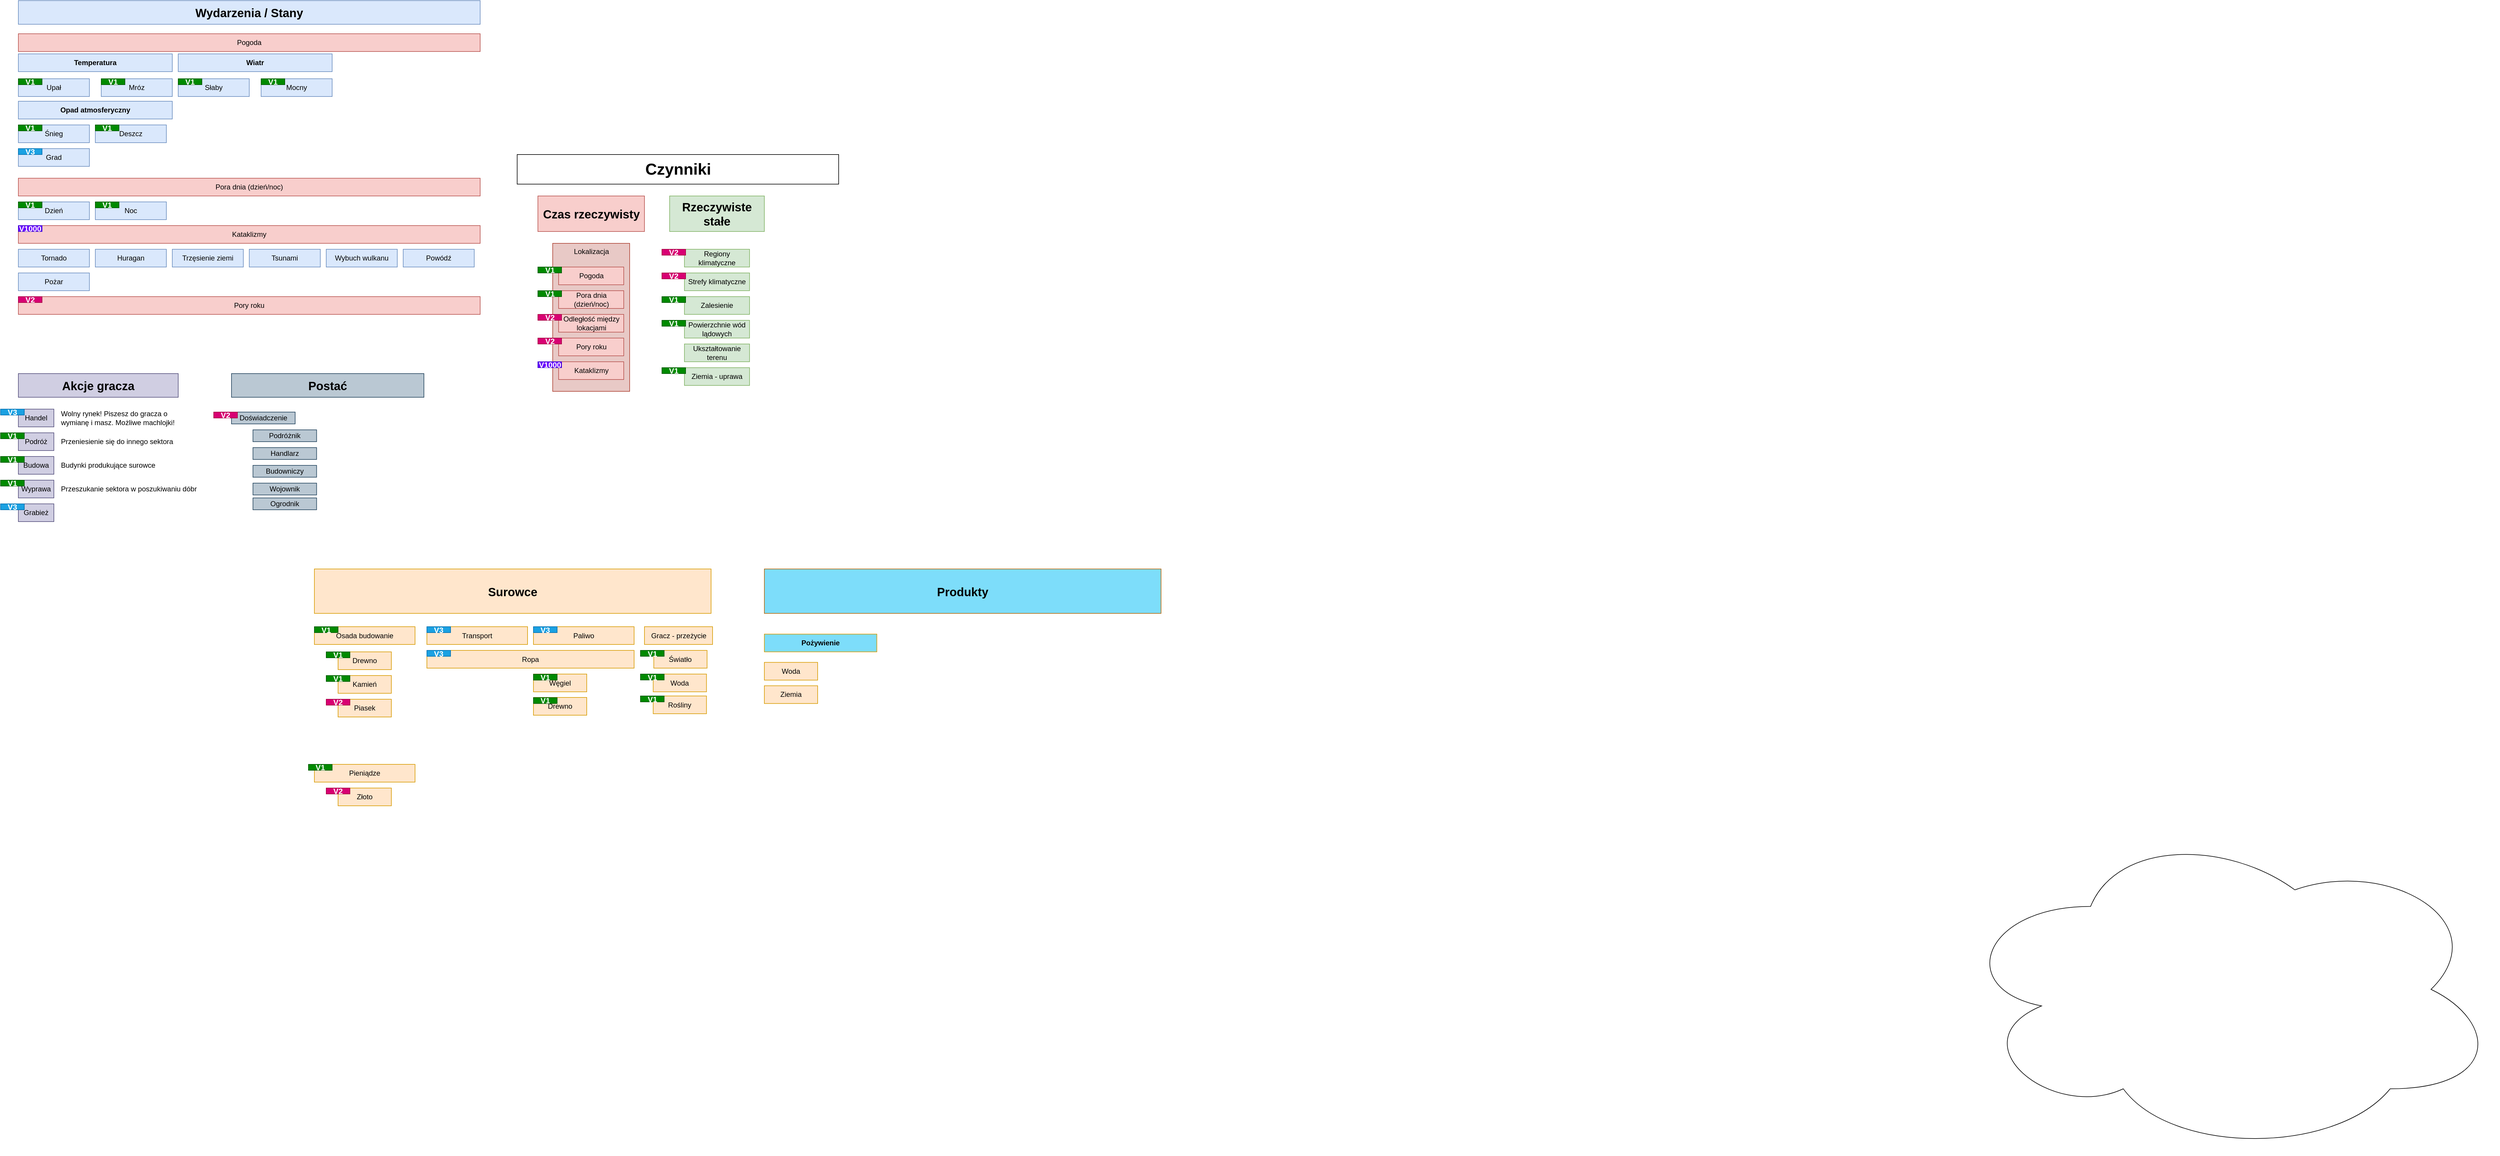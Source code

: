 <mxfile version="14.1.8" type="github" pages="5">
  <diagram id="s1T5G4_UyyOQQvvGk7o1" name="Główny diagram">
    <mxGraphModel dx="4024" dy="2639" grid="1" gridSize="10" guides="1" tooltips="1" connect="1" arrows="1" fold="1" page="1" pageScale="1" pageWidth="827" pageHeight="1169" math="0" shadow="0">
      <root>
        <mxCell id="0" />
        <mxCell id="1" parent="0" />
        <mxCell id="66ppqSFYWcakmLiYev5E-7" value="Lokalizacja" style="text;html=1;align=center;verticalAlign=top;whiteSpace=wrap;rounded=0;strokeColor=#ae4132;fillColor=#E8C9C6;" parent="1" vertex="1">
          <mxGeometry x="-637.5" y="-560" width="130" height="250" as="geometry" />
        </mxCell>
        <mxCell id="66ppqSFYWcakmLiYev5E-1" value="&lt;font style=&quot;font-size: 27px;&quot;&gt;Czynniki&lt;/font&gt;" style="text;html=1;align=center;verticalAlign=middle;whiteSpace=wrap;rounded=0;fontStyle=1;fontSize=27;fillColor=#ffffff;strokeColor=#000000;" parent="1" vertex="1">
          <mxGeometry x="-697.5" y="-710" width="543" height="50" as="geometry" />
        </mxCell>
        <mxCell id="66ppqSFYWcakmLiYev5E-3" value="Czas rzeczywisty" style="text;html=1;strokeColor=#b85450;fillColor=#f8cecc;align=center;verticalAlign=middle;whiteSpace=wrap;rounded=0;fontStyle=1;fontSize=20;" parent="1" vertex="1">
          <mxGeometry x="-662.5" y="-640" width="180" height="60" as="geometry" />
        </mxCell>
        <mxCell id="66ppqSFYWcakmLiYev5E-4" value="Rzeczywiste stałe" style="text;html=1;strokeColor=#82b366;align=center;verticalAlign=middle;whiteSpace=wrap;rounded=0;fillColor=#d5e8d4;fontStyle=1;fontSize=20;" parent="1" vertex="1">
          <mxGeometry x="-440" y="-640" width="160" height="60" as="geometry" />
        </mxCell>
        <mxCell id="66ppqSFYWcakmLiYev5E-5" value="Pogoda" style="text;html=1;strokeColor=#b85450;fillColor=#f8cecc;align=center;verticalAlign=middle;whiteSpace=wrap;rounded=0;" parent="1" vertex="1">
          <mxGeometry x="-627.5" y="-520" width="110" height="30" as="geometry" />
        </mxCell>
        <mxCell id="66ppqSFYWcakmLiYev5E-6" value="Pora dnia (dzień/noc)" style="text;html=1;strokeColor=#b85450;fillColor=#f8cecc;align=center;verticalAlign=middle;whiteSpace=wrap;rounded=0;" parent="1" vertex="1">
          <mxGeometry x="-627.5" y="-480" width="110" height="30" as="geometry" />
        </mxCell>
        <mxCell id="66ppqSFYWcakmLiYev5E-9" value="Odległość między lokacjami" style="text;html=1;strokeColor=#b85450;fillColor=#f8cecc;align=center;verticalAlign=middle;whiteSpace=wrap;rounded=0;" parent="1" vertex="1">
          <mxGeometry x="-627.5" y="-440" width="110" height="30" as="geometry" />
        </mxCell>
        <mxCell id="66ppqSFYWcakmLiYev5E-10" value="Pory roku" style="text;html=1;strokeColor=#b85450;fillColor=#f8cecc;align=center;verticalAlign=middle;whiteSpace=wrap;rounded=0;" parent="1" vertex="1">
          <mxGeometry x="-627.5" y="-400" width="110" height="30" as="geometry" />
        </mxCell>
        <mxCell id="66ppqSFYWcakmLiYev5E-13" value="Światło" style="text;html=1;strokeColor=#d79b00;align=center;verticalAlign=middle;whiteSpace=wrap;rounded=0;fillColor=#ffe6cc;" parent="1" vertex="1">
          <mxGeometry x="-466.75" y="127.5" width="90" height="30" as="geometry" />
        </mxCell>
        <mxCell id="66ppqSFYWcakmLiYev5E-14" value="Woda" style="text;html=1;strokeColor=#d79b00;align=center;verticalAlign=middle;whiteSpace=wrap;rounded=0;fillColor=#ffe6cc;" parent="1" vertex="1">
          <mxGeometry x="-467.75" y="167.5" width="90" height="30" as="geometry" />
        </mxCell>
        <mxCell id="66ppqSFYWcakmLiYev5E-15" value="Drewno" style="text;html=1;strokeColor=#d79b00;align=center;verticalAlign=middle;whiteSpace=wrap;rounded=0;fillColor=#ffe6cc;" parent="1" vertex="1">
          <mxGeometry x="-1000" y="130" width="90" height="30" as="geometry" />
        </mxCell>
        <mxCell id="66ppqSFYWcakmLiYev5E-17" value="Kamień" style="text;html=1;strokeColor=#d79b00;align=center;verticalAlign=middle;whiteSpace=wrap;rounded=0;fillColor=#ffe6cc;" parent="1" vertex="1">
          <mxGeometry x="-1000" y="170" width="90" height="30" as="geometry" />
        </mxCell>
        <mxCell id="66ppqSFYWcakmLiYev5E-20" value="Śnieg" style="text;html=1;strokeColor=#6c8ebf;align=center;verticalAlign=middle;whiteSpace=wrap;rounded=0;fillColor=#dae8fc;" parent="1" vertex="1">
          <mxGeometry x="-1540" y="-760" width="120" height="30" as="geometry" />
        </mxCell>
        <mxCell id="66ppqSFYWcakmLiYev5E-21" value="Upał" style="text;html=1;strokeColor=#6c8ebf;align=center;verticalAlign=middle;whiteSpace=wrap;rounded=0;fillColor=#dae8fc;" parent="1" vertex="1">
          <mxGeometry x="-1540" y="-838" width="120" height="30" as="geometry" />
        </mxCell>
        <mxCell id="66ppqSFYWcakmLiYev5E-22" value="Mróz" style="text;html=1;strokeColor=#6c8ebf;align=center;verticalAlign=middle;whiteSpace=wrap;rounded=0;fillColor=#dae8fc;" parent="1" vertex="1">
          <mxGeometry x="-1400" y="-838" width="120" height="30" as="geometry" />
        </mxCell>
        <mxCell id="66ppqSFYWcakmLiYev5E-23" value="Wiatr" style="text;html=1;strokeColor=#6c8ebf;align=center;verticalAlign=middle;whiteSpace=wrap;rounded=0;fillColor=#dae8fc;fontStyle=1" parent="1" vertex="1">
          <mxGeometry x="-1270" y="-880" width="260" height="30" as="geometry" />
        </mxCell>
        <mxCell id="66ppqSFYWcakmLiYev5E-24" value="Dzień" style="text;html=1;strokeColor=#6c8ebf;align=center;verticalAlign=middle;whiteSpace=wrap;rounded=0;fillColor=#dae8fc;" parent="1" vertex="1">
          <mxGeometry x="-1540" y="-630" width="120" height="30" as="geometry" />
        </mxCell>
        <mxCell id="66ppqSFYWcakmLiYev5E-25" value="Noc" style="text;html=1;strokeColor=#6c8ebf;align=center;verticalAlign=middle;whiteSpace=wrap;rounded=0;fillColor=#dae8fc;" parent="1" vertex="1">
          <mxGeometry x="-1410" y="-630" width="120" height="30" as="geometry" />
        </mxCell>
        <mxCell id="66ppqSFYWcakmLiYev5E-42" value="Pieniądze" style="text;html=1;strokeColor=#d79b00;align=center;verticalAlign=middle;whiteSpace=wrap;rounded=0;fillColor=#ffe6cc;" parent="1" vertex="1">
          <mxGeometry x="-1040" y="320" width="170" height="30" as="geometry" />
        </mxCell>
        <mxCell id="66ppqSFYWcakmLiYev5E-45" value="Gracz - przeżycie" style="text;html=1;strokeColor=#d79b00;align=center;verticalAlign=middle;whiteSpace=wrap;rounded=0;fillColor=#ffe6cc;" parent="1" vertex="1">
          <mxGeometry x="-482.5" y="87.5" width="115" height="30" as="geometry" />
        </mxCell>
        <mxCell id="66ppqSFYWcakmLiYev5E-46" value="Osada budowanie" style="text;html=1;strokeColor=#d79b00;align=center;verticalAlign=middle;whiteSpace=wrap;rounded=0;fillColor=#ffe6cc;" parent="1" vertex="1">
          <mxGeometry x="-1040" y="87.5" width="170" height="30" as="geometry" />
        </mxCell>
        <mxCell id="66ppqSFYWcakmLiYev5E-47" value="Regiony klimatyczne" style="text;html=1;strokeColor=#82b366;fillColor=#d5e8d4;align=center;verticalAlign=middle;whiteSpace=wrap;rounded=0;" parent="1" vertex="1">
          <mxGeometry x="-415" y="-550" width="110" height="30" as="geometry" />
        </mxCell>
        <mxCell id="66ppqSFYWcakmLiYev5E-48" value="Strefy klimatyczne" style="text;html=1;strokeColor=#82b366;fillColor=#d5e8d4;align=center;verticalAlign=middle;whiteSpace=wrap;rounded=0;" parent="1" vertex="1">
          <mxGeometry x="-415" y="-510" width="110" height="30" as="geometry" />
        </mxCell>
        <mxCell id="66ppqSFYWcakmLiYev5E-49" value="Zalesienie" style="text;html=1;strokeColor=#82b366;fillColor=#d5e8d4;align=center;verticalAlign=middle;whiteSpace=wrap;rounded=0;" parent="1" vertex="1">
          <mxGeometry x="-415" y="-470" width="110" height="30" as="geometry" />
        </mxCell>
        <mxCell id="66ppqSFYWcakmLiYev5E-50" value="Powierzchnie wód lądowych" style="text;html=1;strokeColor=#82b366;fillColor=#d5e8d4;align=center;verticalAlign=middle;whiteSpace=wrap;rounded=0;" parent="1" vertex="1">
          <mxGeometry x="-415" y="-430" width="110" height="30" as="geometry" />
        </mxCell>
        <mxCell id="66ppqSFYWcakmLiYev5E-51" value="Ukształtowanie terenu" style="text;html=1;strokeColor=#82b366;fillColor=#d5e8d4;align=center;verticalAlign=middle;whiteSpace=wrap;rounded=0;" parent="1" vertex="1">
          <mxGeometry x="-415" y="-390" width="110" height="30" as="geometry" />
        </mxCell>
        <mxCell id="oXAvsfGYZr8Y8UCK608o-1" value="Surowce" style="text;html=1;strokeColor=#d79b00;align=center;verticalAlign=middle;whiteSpace=wrap;rounded=0;fillColor=#ffe6cc;fontStyle=1;fontSize=20;" parent="1" vertex="1">
          <mxGeometry x="-1040" y="-10" width="670" height="75" as="geometry" />
        </mxCell>
        <mxCell id="oXAvsfGYZr8Y8UCK608o-2" value="Wydarzenia / Stany" style="text;html=1;strokeColor=#6c8ebf;align=center;verticalAlign=middle;whiteSpace=wrap;rounded=0;fillColor=#dae8fc;fontStyle=1;fontSize=20;" parent="1" vertex="1">
          <mxGeometry x="-1540" y="-970" width="780" height="40" as="geometry" />
        </mxCell>
        <mxCell id="oXAvsfGYZr8Y8UCK608o-3" value="Złoto" style="text;html=1;strokeColor=#d79b00;align=center;verticalAlign=middle;whiteSpace=wrap;rounded=0;fillColor=#ffe6cc;" parent="1" vertex="1">
          <mxGeometry x="-1000" y="360" width="90" height="30" as="geometry" />
        </mxCell>
        <mxCell id="-8hV_uR0am9r289qLI6k-5" value="Akcje gracza" style="text;html=1;strokeColor=#56517e;fillColor=#d0cee2;align=center;verticalAlign=middle;whiteSpace=wrap;rounded=0;fontSize=20;fontStyle=1" parent="1" vertex="1">
          <mxGeometry x="-1540" y="-340" width="270" height="40" as="geometry" />
        </mxCell>
        <mxCell id="-8hV_uR0am9r289qLI6k-6" value="" style="ellipse;shape=cloud;whiteSpace=wrap;html=1;fontSize=20;" parent="1" vertex="1">
          <mxGeometry x="1730" y="420" width="920" height="560" as="geometry" />
        </mxCell>
        <mxCell id="-8hV_uR0am9r289qLI6k-7" value="&lt;font style=&quot;font-size: 12px&quot;&gt;Handel&lt;/font&gt;" style="text;html=1;strokeColor=#56517e;fillColor=#d0cee2;align=center;verticalAlign=middle;whiteSpace=wrap;rounded=0;fontSize=12;fontStyle=0" parent="1" vertex="1">
          <mxGeometry x="-1540" y="-280" width="60" height="30" as="geometry" />
        </mxCell>
        <mxCell id="-8hV_uR0am9r289qLI6k-8" value="&lt;font style=&quot;font-size: 12px&quot;&gt;Podróż&lt;/font&gt;" style="text;html=1;strokeColor=#56517e;fillColor=#d0cee2;align=center;verticalAlign=middle;whiteSpace=wrap;rounded=0;fontSize=12;fontStyle=0" parent="1" vertex="1">
          <mxGeometry x="-1540" y="-240" width="60" height="30" as="geometry" />
        </mxCell>
        <mxCell id="-8hV_uR0am9r289qLI6k-9" value="&lt;font style=&quot;font-size: 12px&quot;&gt;Budowa&lt;/font&gt;" style="text;html=1;strokeColor=#56517e;fillColor=#d0cee2;align=center;verticalAlign=middle;whiteSpace=wrap;rounded=0;fontSize=12;fontStyle=0" parent="1" vertex="1">
          <mxGeometry x="-1540" y="-200" width="60" height="30" as="geometry" />
        </mxCell>
        <mxCell id="-8hV_uR0am9r289qLI6k-10" value="&lt;font style=&quot;font-size: 12px&quot;&gt;Wyprawa&lt;/font&gt;" style="text;html=1;strokeColor=#56517e;fillColor=#d0cee2;align=center;verticalAlign=middle;whiteSpace=wrap;rounded=0;fontSize=12;fontStyle=0" parent="1" vertex="1">
          <mxGeometry x="-1540" y="-160" width="60" height="30" as="geometry" />
        </mxCell>
        <mxCell id="-8hV_uR0am9r289qLI6k-11" value="&lt;font style=&quot;font-size: 12px&quot;&gt;Grabież&lt;/font&gt;" style="text;html=1;strokeColor=#56517e;fillColor=#d0cee2;align=center;verticalAlign=middle;whiteSpace=wrap;rounded=0;fontSize=12;fontStyle=0" parent="1" vertex="1">
          <mxGeometry x="-1540" y="-120" width="60" height="30" as="geometry" />
        </mxCell>
        <mxCell id="-8hV_uR0am9r289qLI6k-12" value="Pogoda" style="text;html=1;strokeColor=#b85450;fillColor=#f8cecc;align=center;verticalAlign=middle;whiteSpace=wrap;rounded=0;" parent="1" vertex="1">
          <mxGeometry x="-1540" y="-914" width="780" height="30" as="geometry" />
        </mxCell>
        <mxCell id="-8hV_uR0am9r289qLI6k-13" value="Pora dnia (dzień/noc)" style="text;html=1;strokeColor=#b85450;fillColor=#f8cecc;align=center;verticalAlign=middle;whiteSpace=wrap;rounded=0;" parent="1" vertex="1">
          <mxGeometry x="-1540" y="-670" width="780" height="30" as="geometry" />
        </mxCell>
        <mxCell id="-8hV_uR0am9r289qLI6k-14" value="Kataklizmy" style="text;html=1;strokeColor=#b85450;fillColor=#f8cecc;align=center;verticalAlign=middle;whiteSpace=wrap;rounded=0;" parent="1" vertex="1">
          <mxGeometry x="-1540" y="-590" width="780" height="30" as="geometry" />
        </mxCell>
        <mxCell id="-8hV_uR0am9r289qLI6k-15" value="Tornado" style="text;html=1;strokeColor=#6c8ebf;align=center;verticalAlign=middle;whiteSpace=wrap;rounded=0;fillColor=#dae8fc;" parent="1" vertex="1">
          <mxGeometry x="-1540" y="-550" width="120" height="30" as="geometry" />
        </mxCell>
        <mxCell id="-8hV_uR0am9r289qLI6k-16" value="Huragan" style="text;html=1;strokeColor=#6c8ebf;align=center;verticalAlign=middle;whiteSpace=wrap;rounded=0;fillColor=#dae8fc;" parent="1" vertex="1">
          <mxGeometry x="-1410" y="-550" width="120" height="30" as="geometry" />
        </mxCell>
        <mxCell id="-8hV_uR0am9r289qLI6k-17" value="Trzęsienie ziemi" style="text;html=1;strokeColor=#6c8ebf;align=center;verticalAlign=middle;whiteSpace=wrap;rounded=0;fillColor=#dae8fc;" parent="1" vertex="1">
          <mxGeometry x="-1280" y="-550" width="120" height="30" as="geometry" />
        </mxCell>
        <mxCell id="-8hV_uR0am9r289qLI6k-19" value="Tsunami" style="text;html=1;strokeColor=#6c8ebf;align=center;verticalAlign=middle;whiteSpace=wrap;rounded=0;fillColor=#dae8fc;" parent="1" vertex="1">
          <mxGeometry x="-1150" y="-550" width="120" height="30" as="geometry" />
        </mxCell>
        <mxCell id="-8hV_uR0am9r289qLI6k-20" value="Wybuch wulkanu" style="text;html=1;strokeColor=#6c8ebf;align=center;verticalAlign=middle;whiteSpace=wrap;rounded=0;fillColor=#dae8fc;" parent="1" vertex="1">
          <mxGeometry x="-1020" y="-550" width="120" height="30" as="geometry" />
        </mxCell>
        <mxCell id="-8hV_uR0am9r289qLI6k-21" value="Powódź" style="text;html=1;strokeColor=#6c8ebf;align=center;verticalAlign=middle;whiteSpace=wrap;rounded=0;fillColor=#dae8fc;" parent="1" vertex="1">
          <mxGeometry x="-890" y="-550" width="120" height="30" as="geometry" />
        </mxCell>
        <mxCell id="-8hV_uR0am9r289qLI6k-22" value="Pożar" style="text;html=1;strokeColor=#6c8ebf;align=center;verticalAlign=middle;whiteSpace=wrap;rounded=0;fillColor=#dae8fc;" parent="1" vertex="1">
          <mxGeometry x="-1540" y="-510" width="120" height="30" as="geometry" />
        </mxCell>
        <mxCell id="459erpeiZZJnGHnjitM--6" value="Piasek" style="text;html=1;strokeColor=#d79b00;align=center;verticalAlign=middle;whiteSpace=wrap;rounded=0;fillColor=#ffe6cc;" parent="1" vertex="1">
          <mxGeometry x="-1000" y="210" width="90" height="30" as="geometry" />
        </mxCell>
        <mxCell id="459erpeiZZJnGHnjitM--8" value="Węgiel" style="text;html=1;strokeColor=#d79b00;align=center;verticalAlign=middle;whiteSpace=wrap;rounded=0;fillColor=#ffe6cc;" parent="1" vertex="1">
          <mxGeometry x="-670" y="167.5" width="90" height="30" as="geometry" />
        </mxCell>
        <mxCell id="459erpeiZZJnGHnjitM--20" value="Temperatura" style="text;html=1;strokeColor=#6c8ebf;align=center;verticalAlign=middle;whiteSpace=wrap;rounded=0;fillColor=#dae8fc;fontStyle=1" parent="1" vertex="1">
          <mxGeometry x="-1540" y="-880" width="260" height="30" as="geometry" />
        </mxCell>
        <mxCell id="459erpeiZZJnGHnjitM--21" value="Opad atmosferyczny" style="text;html=1;strokeColor=#6c8ebf;align=center;verticalAlign=middle;whiteSpace=wrap;rounded=0;fillColor=#dae8fc;fontStyle=1" parent="1" vertex="1">
          <mxGeometry x="-1540" y="-800" width="260" height="30" as="geometry" />
        </mxCell>
        <mxCell id="459erpeiZZJnGHnjitM--22" value="Deszcz" style="text;html=1;strokeColor=#6c8ebf;align=center;verticalAlign=middle;whiteSpace=wrap;rounded=0;fillColor=#dae8fc;" parent="1" vertex="1">
          <mxGeometry x="-1410" y="-760" width="120" height="30" as="geometry" />
        </mxCell>
        <mxCell id="459erpeiZZJnGHnjitM--23" value="Grad" style="text;html=1;strokeColor=#6c8ebf;align=center;verticalAlign=middle;whiteSpace=wrap;rounded=0;fillColor=#dae8fc;" parent="1" vertex="1">
          <mxGeometry x="-1540" y="-720" width="120" height="30" as="geometry" />
        </mxCell>
        <mxCell id="459erpeiZZJnGHnjitM--24" value="Słaby" style="text;html=1;strokeColor=#6c8ebf;align=center;verticalAlign=middle;whiteSpace=wrap;rounded=0;fillColor=#dae8fc;" parent="1" vertex="1">
          <mxGeometry x="-1270" y="-838" width="120" height="30" as="geometry" />
        </mxCell>
        <mxCell id="459erpeiZZJnGHnjitM--25" value="Mocny" style="text;html=1;strokeColor=#6c8ebf;align=center;verticalAlign=middle;whiteSpace=wrap;rounded=0;fillColor=#dae8fc;" parent="1" vertex="1">
          <mxGeometry x="-1130" y="-838" width="120" height="30" as="geometry" />
        </mxCell>
        <mxCell id="459erpeiZZJnGHnjitM--26" value="Ropa" style="text;html=1;strokeColor=#d79b00;align=center;verticalAlign=middle;whiteSpace=wrap;rounded=0;fillColor=#ffe6cc;" parent="1" vertex="1">
          <mxGeometry x="-850" y="127.5" width="350" height="30" as="geometry" />
        </mxCell>
        <mxCell id="nHfbyOKPsdQzL7QEbSeV-1" value="Postać" style="text;html=1;strokeColor=#23445d;align=center;verticalAlign=middle;whiteSpace=wrap;rounded=0;fillColor=#bac8d3;fontStyle=1;fontSize=20;" parent="1" vertex="1">
          <mxGeometry x="-1180" y="-340" width="325" height="40" as="geometry" />
        </mxCell>
        <mxCell id="nHfbyOKPsdQzL7QEbSeV-2" value="Doświadczenie" style="text;html=1;strokeColor=#23445d;align=center;verticalAlign=middle;whiteSpace=wrap;rounded=0;fillColor=#bac8d3;fontStyle=0;fontSize=12;" parent="1" vertex="1">
          <mxGeometry x="-1180" y="-275" width="107.5" height="20" as="geometry" />
        </mxCell>
        <mxCell id="nHfbyOKPsdQzL7QEbSeV-4" value="Przeniesienie się do innego sektora" style="text;html=1;strokeColor=none;fillColor=none;align=left;verticalAlign=middle;whiteSpace=wrap;rounded=0;fontSize=12;" parent="1" vertex="1">
          <mxGeometry x="-1470" y="-235" width="220" height="20" as="geometry" />
        </mxCell>
        <mxCell id="nHfbyOKPsdQzL7QEbSeV-5" value="Przeszukanie sektora w poszukiwaniu dóbr" style="text;html=1;strokeColor=none;fillColor=none;align=left;verticalAlign=middle;whiteSpace=wrap;rounded=0;fontSize=12;" parent="1" vertex="1">
          <mxGeometry x="-1470" y="-155" width="260" height="20" as="geometry" />
        </mxCell>
        <mxCell id="E7wzpauJ5o3vNnoUzGb9-1" value="Podróżnik" style="text;html=1;strokeColor=#23445d;align=center;verticalAlign=middle;whiteSpace=wrap;rounded=0;fillColor=#bac8d3;fontStyle=0;fontSize=12;" parent="1" vertex="1">
          <mxGeometry x="-1143.75" y="-245" width="107.5" height="20" as="geometry" />
        </mxCell>
        <mxCell id="E7wzpauJ5o3vNnoUzGb9-2" value="Handlarz" style="text;html=1;strokeColor=#23445d;align=center;verticalAlign=middle;whiteSpace=wrap;rounded=0;fillColor=#bac8d3;fontStyle=0;fontSize=12;" parent="1" vertex="1">
          <mxGeometry x="-1143.75" y="-215" width="107.5" height="20" as="geometry" />
        </mxCell>
        <mxCell id="E7wzpauJ5o3vNnoUzGb9-3" value="Budowniczy" style="text;html=1;strokeColor=#23445d;align=center;verticalAlign=middle;whiteSpace=wrap;rounded=0;fillColor=#bac8d3;fontStyle=0;fontSize=12;" parent="1" vertex="1">
          <mxGeometry x="-1143.75" y="-185" width="107.5" height="20" as="geometry" />
        </mxCell>
        <mxCell id="E7wzpauJ5o3vNnoUzGb9-4" value="Wojownik" style="text;html=1;strokeColor=#23445d;align=center;verticalAlign=middle;whiteSpace=wrap;rounded=0;fillColor=#bac8d3;fontStyle=0;fontSize=12;" parent="1" vertex="1">
          <mxGeometry x="-1143.75" y="-155" width="107.5" height="20" as="geometry" />
        </mxCell>
        <mxCell id="E7wzpauJ5o3vNnoUzGb9-5" value="Kataklizmy" style="text;html=1;strokeColor=#b85450;fillColor=#f8cecc;align=center;verticalAlign=middle;whiteSpace=wrap;rounded=0;" parent="1" vertex="1">
          <mxGeometry x="-627.5" y="-360" width="110" height="30" as="geometry" />
        </mxCell>
        <mxCell id="E7wzpauJ5o3vNnoUzGb9-6" value="Pory roku" style="text;html=1;strokeColor=#b85450;fillColor=#f8cecc;align=center;verticalAlign=middle;whiteSpace=wrap;rounded=0;" parent="1" vertex="1">
          <mxGeometry x="-1540" y="-470" width="780" height="30" as="geometry" />
        </mxCell>
        <mxCell id="E7wzpauJ5o3vNnoUzGb9-7" value="Budynki produkujące surowce" style="text;html=1;strokeColor=none;fillColor=none;align=left;verticalAlign=middle;whiteSpace=wrap;rounded=0;fontSize=12;" parent="1" vertex="1">
          <mxGeometry x="-1470" y="-195" width="185" height="20" as="geometry" />
        </mxCell>
        <mxCell id="E7wzpauJ5o3vNnoUzGb9-8" value="Wolny rynek! Piszesz do gracza o wymianę i masz. Możliwe machlojki!" style="text;html=1;strokeColor=none;fillColor=none;align=left;verticalAlign=middle;whiteSpace=wrap;rounded=0;fontSize=12;" parent="1" vertex="1">
          <mxGeometry x="-1470" y="-275" width="230" height="20" as="geometry" />
        </mxCell>
        <mxCell id="ixROEpND-YVft21zMLNe-8" value="Transport" style="text;html=1;strokeColor=#d79b00;align=center;verticalAlign=middle;whiteSpace=wrap;rounded=0;fillColor=#ffe6cc;" parent="1" vertex="1">
          <mxGeometry x="-850" y="87.5" width="170" height="30" as="geometry" />
        </mxCell>
        <mxCell id="ixROEpND-YVft21zMLNe-9" value="Produkty" style="text;html=1;strokeColor=#b46504;align=center;verticalAlign=middle;whiteSpace=wrap;rounded=0;fontStyle=1;fontSize=20;fillColor=#7DDDFA;" parent="1" vertex="1">
          <mxGeometry x="-280" y="-10" width="670" height="75" as="geometry" />
        </mxCell>
        <mxCell id="ixROEpND-YVft21zMLNe-11" value="Pożywienie" style="text;html=1;strokeColor=#d79b00;align=center;verticalAlign=middle;whiteSpace=wrap;rounded=0;fontStyle=1;fillColor=#7DDDFA;" parent="1" vertex="1">
          <mxGeometry x="-280" y="100" width="190" height="30" as="geometry" />
        </mxCell>
        <mxCell id="ixROEpND-YVft21zMLNe-13" value="Woda" style="text;html=1;strokeColor=#d79b00;align=center;verticalAlign=middle;whiteSpace=wrap;rounded=0;fillColor=#ffe6cc;" parent="1" vertex="1">
          <mxGeometry x="-280" y="147.75" width="90" height="30" as="geometry" />
        </mxCell>
        <mxCell id="ixROEpND-YVft21zMLNe-15" value="Ziemia" style="text;html=1;strokeColor=#d79b00;align=center;verticalAlign=middle;whiteSpace=wrap;rounded=0;fillColor=#ffe6cc;" parent="1" vertex="1">
          <mxGeometry x="-280" y="187.25" width="90" height="30" as="geometry" />
        </mxCell>
        <mxCell id="ixROEpND-YVft21zMLNe-17" value="Paliwo" style="text;html=1;strokeColor=#d79b00;align=center;verticalAlign=middle;whiteSpace=wrap;rounded=0;fillColor=#ffe6cc;" parent="1" vertex="1">
          <mxGeometry x="-670" y="87.5" width="170" height="30" as="geometry" />
        </mxCell>
        <mxCell id="ixROEpND-YVft21zMLNe-18" value="Drewno" style="text;html=1;strokeColor=#d79b00;align=center;verticalAlign=middle;whiteSpace=wrap;rounded=0;fillColor=#ffe6cc;" parent="1" vertex="1">
          <mxGeometry x="-670" y="207" width="90" height="30" as="geometry" />
        </mxCell>
        <mxCell id="ixROEpND-YVft21zMLNe-19" value="Ogrodnik" style="text;html=1;strokeColor=#23445d;align=center;verticalAlign=middle;whiteSpace=wrap;rounded=0;fillColor=#bac8d3;fontStyle=0;fontSize=12;" parent="1" vertex="1">
          <mxGeometry x="-1143.75" y="-130" width="107.5" height="20" as="geometry" />
        </mxCell>
        <mxCell id="waTGhCp54R458pH0UF0M-2" value="V1" style="rounded=0;whiteSpace=wrap;html=1;fontSize=13;fontStyle=1;fillColor=#008a00;strokeColor=#005700;fontColor=#ffffff;" vertex="1" parent="1">
          <mxGeometry x="-1570" y="-240" width="40" height="10" as="geometry" />
        </mxCell>
        <mxCell id="waTGhCp54R458pH0UF0M-4" value="V1" style="rounded=0;whiteSpace=wrap;html=1;fontSize=13;fontStyle=1;fillColor=#008a00;strokeColor=#005700;fontColor=#ffffff;" vertex="1" parent="1">
          <mxGeometry x="-1570" y="-160" width="40" height="10" as="geometry" />
        </mxCell>
        <mxCell id="waTGhCp54R458pH0UF0M-5" value="V1" style="rounded=0;whiteSpace=wrap;html=1;fontSize=13;fontStyle=1;fillColor=#008a00;strokeColor=#005700;fontColor=#ffffff;" vertex="1" parent="1">
          <mxGeometry x="-662.5" y="-520" width="40" height="10" as="geometry" />
        </mxCell>
        <mxCell id="waTGhCp54R458pH0UF0M-6" value="V1" style="rounded=0;whiteSpace=wrap;html=1;fontSize=13;fontStyle=1;fillColor=#008a00;strokeColor=#005700;fontColor=#ffffff;" vertex="1" parent="1">
          <mxGeometry x="-662.5" y="-480" width="40" height="10" as="geometry" />
        </mxCell>
        <mxCell id="waTGhCp54R458pH0UF0M-8" value="V1" style="rounded=0;whiteSpace=wrap;html=1;fontSize=13;fontStyle=1;fillColor=#008a00;strokeColor=#005700;fontColor=#ffffff;" vertex="1" parent="1">
          <mxGeometry x="-453" y="-470" width="40" height="10" as="geometry" />
        </mxCell>
        <mxCell id="waTGhCp54R458pH0UF0M-9" value="V1" style="rounded=0;whiteSpace=wrap;html=1;fontSize=13;fontStyle=1;fillColor=#008a00;strokeColor=#005700;fontColor=#ffffff;" vertex="1" parent="1">
          <mxGeometry x="-453" y="-430" width="40" height="10" as="geometry" />
        </mxCell>
        <mxCell id="waTGhCp54R458pH0UF0M-10" value="V1" style="rounded=0;whiteSpace=wrap;html=1;fontSize=13;fontStyle=1;fillColor=#008a00;strokeColor=#005700;fontColor=#ffffff;" vertex="1" parent="1">
          <mxGeometry x="-1270" y="-838" width="40" height="10" as="geometry" />
        </mxCell>
        <mxCell id="waTGhCp54R458pH0UF0M-11" value="V1" style="rounded=0;whiteSpace=wrap;html=1;fontSize=13;fontStyle=1;fillColor=#008a00;strokeColor=#005700;fontColor=#ffffff;" vertex="1" parent="1">
          <mxGeometry x="-1130" y="-838" width="40" height="10" as="geometry" />
        </mxCell>
        <mxCell id="waTGhCp54R458pH0UF0M-12" value="V1" style="rounded=0;whiteSpace=wrap;html=1;fontSize=13;fontStyle=1;fillColor=#008a00;strokeColor=#005700;fontColor=#ffffff;" vertex="1" parent="1">
          <mxGeometry x="-1540" y="-838" width="40" height="10" as="geometry" />
        </mxCell>
        <mxCell id="waTGhCp54R458pH0UF0M-13" value="V1" style="rounded=0;whiteSpace=wrap;html=1;fontSize=13;fontStyle=1;fillColor=#008a00;strokeColor=#005700;fontColor=#ffffff;" vertex="1" parent="1">
          <mxGeometry x="-1400" y="-838" width="40" height="10" as="geometry" />
        </mxCell>
        <mxCell id="waTGhCp54R458pH0UF0M-14" value="V1" style="rounded=0;whiteSpace=wrap;html=1;fontSize=13;fontStyle=1;fillColor=#008a00;strokeColor=#005700;fontColor=#ffffff;" vertex="1" parent="1">
          <mxGeometry x="-1540" y="-760" width="40" height="10" as="geometry" />
        </mxCell>
        <mxCell id="waTGhCp54R458pH0UF0M-15" value="V1" style="rounded=0;whiteSpace=wrap;html=1;fontSize=13;fontStyle=1;fillColor=#008a00;strokeColor=#005700;fontColor=#ffffff;" vertex="1" parent="1">
          <mxGeometry x="-1410" y="-760" width="40" height="10" as="geometry" />
        </mxCell>
        <mxCell id="waTGhCp54R458pH0UF0M-17" value="V1" style="rounded=0;whiteSpace=wrap;html=1;fontSize=13;fontStyle=1;fillColor=#008a00;strokeColor=#005700;fontColor=#ffffff;" vertex="1" parent="1">
          <mxGeometry x="-1540" y="-630" width="40" height="10" as="geometry" />
        </mxCell>
        <mxCell id="waTGhCp54R458pH0UF0M-18" value="V1" style="rounded=0;whiteSpace=wrap;html=1;fontSize=13;fontStyle=1;fillColor=#008a00;strokeColor=#005700;fontColor=#ffffff;" vertex="1" parent="1">
          <mxGeometry x="-1410" y="-630" width="40" height="10" as="geometry" />
        </mxCell>
        <mxCell id="waTGhCp54R458pH0UF0M-21" value="V1" style="rounded=0;whiteSpace=wrap;html=1;fontSize=13;fontStyle=1;fillColor=#008a00;strokeColor=#005700;fontColor=#ffffff;" vertex="1" parent="1">
          <mxGeometry x="-1020" y="130" width="40" height="10" as="geometry" />
        </mxCell>
        <mxCell id="waTGhCp54R458pH0UF0M-22" value="V1" style="rounded=0;whiteSpace=wrap;html=1;fontSize=13;fontStyle=1;fillColor=#008a00;strokeColor=#005700;fontColor=#ffffff;" vertex="1" parent="1">
          <mxGeometry x="-1020" y="170" width="40" height="10" as="geometry" />
        </mxCell>
        <mxCell id="waTGhCp54R458pH0UF0M-23" value="V1" style="rounded=0;whiteSpace=wrap;html=1;fontSize=13;fontStyle=1;fillColor=#008a00;strokeColor=#005700;fontColor=#ffffff;" vertex="1" parent="1">
          <mxGeometry x="-489.25" y="167.5" width="40" height="10" as="geometry" />
        </mxCell>
        <mxCell id="waTGhCp54R458pH0UF0M-24" value="V1" style="rounded=0;whiteSpace=wrap;html=1;fontSize=13;fontStyle=1;fillColor=#008a00;strokeColor=#005700;fontColor=#ffffff;" vertex="1" parent="1">
          <mxGeometry x="-489.25" y="127.5" width="40" height="10" as="geometry" />
        </mxCell>
        <mxCell id="waTGhCp54R458pH0UF0M-25" value="V1" style="rounded=0;whiteSpace=wrap;html=1;fontSize=13;fontStyle=1;fillColor=#008a00;strokeColor=#005700;fontColor=#ffffff;" vertex="1" parent="1">
          <mxGeometry x="-1050" y="320" width="40" height="10" as="geometry" />
        </mxCell>
        <mxCell id="XuCBXblhuC3XOCB6aSPP-1" value="Rośliny" style="text;html=1;strokeColor=#d79b00;align=center;verticalAlign=middle;whiteSpace=wrap;rounded=0;fillColor=#ffe6cc;" vertex="1" parent="1">
          <mxGeometry x="-467.75" y="204.5" width="90" height="30" as="geometry" />
        </mxCell>
        <mxCell id="XuCBXblhuC3XOCB6aSPP-2" value="V1" style="rounded=0;whiteSpace=wrap;html=1;fontSize=13;fontStyle=1;fillColor=#008a00;strokeColor=#005700;fontColor=#ffffff;" vertex="1" parent="1">
          <mxGeometry x="-489.25" y="204.5" width="40" height="10" as="geometry" />
        </mxCell>
        <mxCell id="XuCBXblhuC3XOCB6aSPP-3" value="Ziemia - uprawa" style="text;html=1;strokeColor=#82b366;fillColor=#d5e8d4;align=center;verticalAlign=middle;whiteSpace=wrap;rounded=0;" vertex="1" parent="1">
          <mxGeometry x="-415" y="-350" width="110" height="30" as="geometry" />
        </mxCell>
        <mxCell id="Z3U-8vSSL72EjK_b6uGn-1" value="V2" style="rounded=0;whiteSpace=wrap;html=1;fontSize=13;fontStyle=1;fillColor=#d80073;strokeColor=#A50040;fontColor=#ffffff;" vertex="1" parent="1">
          <mxGeometry x="-1210" y="-275" width="40" height="10" as="geometry" />
        </mxCell>
        <mxCell id="Z3U-8vSSL72EjK_b6uGn-3" value="V1000" style="rounded=0;whiteSpace=wrap;html=1;fontSize=13;fontStyle=1;fillColor=#6a00ff;strokeColor=#3700CC;fontColor=#ffffff;" vertex="1" parent="1">
          <mxGeometry x="-1540" y="-590" width="40" height="10" as="geometry" />
        </mxCell>
        <mxCell id="Z3U-8vSSL72EjK_b6uGn-11" value="V2" style="rounded=0;whiteSpace=wrap;html=1;fontSize=13;fontStyle=1;fillColor=#d80073;strokeColor=#A50040;fontColor=#ffffff;" vertex="1" parent="1">
          <mxGeometry x="-1540" y="-470" width="40" height="10" as="geometry" />
        </mxCell>
        <mxCell id="Z3U-8vSSL72EjK_b6uGn-12" value="V2" style="rounded=0;whiteSpace=wrap;html=1;fontSize=13;fontStyle=1;fillColor=#d80073;strokeColor=#A50040;fontColor=#ffffff;" vertex="1" parent="1">
          <mxGeometry x="-662.5" y="-400" width="40" height="10" as="geometry" />
        </mxCell>
        <mxCell id="Z3U-8vSSL72EjK_b6uGn-13" value="V2" style="rounded=0;whiteSpace=wrap;html=1;fontSize=13;fontStyle=1;fillColor=#d80073;strokeColor=#A50040;fontColor=#ffffff;" vertex="1" parent="1">
          <mxGeometry x="-662.5" y="-440" width="40" height="10" as="geometry" />
        </mxCell>
        <mxCell id="Z3U-8vSSL72EjK_b6uGn-14" value="V1000" style="rounded=0;whiteSpace=wrap;html=1;fontSize=13;fontStyle=1;fillColor=#6a00ff;strokeColor=#3700CC;fontColor=#ffffff;" vertex="1" parent="1">
          <mxGeometry x="-662.5" y="-360" width="40" height="10" as="geometry" />
        </mxCell>
        <mxCell id="Z3U-8vSSL72EjK_b6uGn-15" value="V2" style="rounded=0;whiteSpace=wrap;html=1;fontSize=13;fontStyle=1;fillColor=#d80073;strokeColor=#A50040;fontColor=#ffffff;" vertex="1" parent="1">
          <mxGeometry x="-453" y="-550" width="40" height="10" as="geometry" />
        </mxCell>
        <mxCell id="Z3U-8vSSL72EjK_b6uGn-16" value="V2" style="rounded=0;whiteSpace=wrap;html=1;fontSize=13;fontStyle=1;fillColor=#d80073;strokeColor=#A50040;fontColor=#ffffff;" vertex="1" parent="1">
          <mxGeometry x="-453" y="-510" width="40" height="10" as="geometry" />
        </mxCell>
        <mxCell id="Z3U-8vSSL72EjK_b6uGn-17" value="V1" style="rounded=0;whiteSpace=wrap;html=1;fontSize=13;fontStyle=1;fillColor=#008a00;strokeColor=#005700;fontColor=#ffffff;" vertex="1" parent="1">
          <mxGeometry x="-453" y="-350" width="40" height="10" as="geometry" />
        </mxCell>
        <mxCell id="Z3U-8vSSL72EjK_b6uGn-18" value="V3" style="rounded=0;whiteSpace=wrap;html=1;fontSize=13;fontStyle=1;fillColor=#1ba1e2;strokeColor=#006EAF;fontColor=#ffffff;" vertex="1" parent="1">
          <mxGeometry x="-1540" y="-720" width="40" height="10" as="geometry" />
        </mxCell>
        <mxCell id="Z3U-8vSSL72EjK_b6uGn-19" value="V3" style="rounded=0;whiteSpace=wrap;html=1;fontSize=13;fontStyle=1;fillColor=#1ba1e2;strokeColor=#006EAF;fontColor=#ffffff;" vertex="1" parent="1">
          <mxGeometry x="-1570" y="-280" width="40" height="10" as="geometry" />
        </mxCell>
        <mxCell id="Z3U-8vSSL72EjK_b6uGn-20" value="V1" style="rounded=0;whiteSpace=wrap;html=1;fontSize=13;fontStyle=1;fillColor=#008a00;strokeColor=#005700;fontColor=#ffffff;" vertex="1" parent="1">
          <mxGeometry x="-1570" y="-200" width="40" height="10" as="geometry" />
        </mxCell>
        <mxCell id="Z3U-8vSSL72EjK_b6uGn-21" value="V3" style="rounded=0;whiteSpace=wrap;html=1;fontSize=13;fontStyle=1;fillColor=#1ba1e2;strokeColor=#006EAF;fontColor=#ffffff;" vertex="1" parent="1">
          <mxGeometry x="-1570" y="-120" width="40" height="10" as="geometry" />
        </mxCell>
        <mxCell id="Z3U-8vSSL72EjK_b6uGn-24" value="V2" style="rounded=0;whiteSpace=wrap;html=1;fontSize=13;fontStyle=1;fillColor=#d80073;strokeColor=#A50040;fontColor=#ffffff;" vertex="1" parent="1">
          <mxGeometry x="-1020" y="210" width="40" height="10" as="geometry" />
        </mxCell>
        <mxCell id="Z3U-8vSSL72EjK_b6uGn-25" value="V2" style="rounded=0;whiteSpace=wrap;html=1;fontSize=13;fontStyle=1;fillColor=#d80073;strokeColor=#A50040;fontColor=#ffffff;" vertex="1" parent="1">
          <mxGeometry x="-1020" y="360" width="40" height="10" as="geometry" />
        </mxCell>
        <mxCell id="Z3U-8vSSL72EjK_b6uGn-26" value="V3" style="rounded=0;whiteSpace=wrap;html=1;fontSize=13;fontStyle=1;fillColor=#1ba1e2;strokeColor=#006EAF;fontColor=#ffffff;" vertex="1" parent="1">
          <mxGeometry x="-850" y="87.5" width="40" height="10" as="geometry" />
        </mxCell>
        <mxCell id="Z3U-8vSSL72EjK_b6uGn-27" value="V3" style="rounded=0;whiteSpace=wrap;html=1;fontSize=13;fontStyle=1;fillColor=#1ba1e2;strokeColor=#006EAF;fontColor=#ffffff;" vertex="1" parent="1">
          <mxGeometry x="-850" y="127.5" width="40" height="10" as="geometry" />
        </mxCell>
        <mxCell id="Z3U-8vSSL72EjK_b6uGn-28" value="V3" style="rounded=0;whiteSpace=wrap;html=1;fontSize=13;fontStyle=1;fillColor=#1ba1e2;strokeColor=#006EAF;fontColor=#ffffff;" vertex="1" parent="1">
          <mxGeometry x="-670" y="87.5" width="40" height="10" as="geometry" />
        </mxCell>
        <mxCell id="Z3U-8vSSL72EjK_b6uGn-29" value="V1" style="rounded=0;whiteSpace=wrap;html=1;fontSize=13;fontStyle=1;fillColor=#008a00;strokeColor=#005700;fontColor=#ffffff;" vertex="1" parent="1">
          <mxGeometry x="-670" y="167.75" width="40" height="10" as="geometry" />
        </mxCell>
        <mxCell id="Z3U-8vSSL72EjK_b6uGn-30" value="V1" style="rounded=0;whiteSpace=wrap;html=1;fontSize=13;fontStyle=1;fillColor=#008a00;strokeColor=#005700;fontColor=#ffffff;" vertex="1" parent="1">
          <mxGeometry x="-670" y="207.25" width="40" height="10" as="geometry" />
        </mxCell>
        <mxCell id="Z3U-8vSSL72EjK_b6uGn-31" value="V1" style="rounded=0;whiteSpace=wrap;html=1;fontSize=13;fontStyle=1;fillColor=#008a00;strokeColor=#005700;fontColor=#ffffff;" vertex="1" parent="1">
          <mxGeometry x="-1040" y="87.5" width="40" height="10" as="geometry" />
        </mxCell>
      </root>
    </mxGraphModel>
  </diagram>
  <diagram id="UNdVrqLLStxWiu6eCGSe" name="Mapa">
    <mxGraphModel dx="2249" dy="882" grid="1" gridSize="10" guides="1" tooltips="1" connect="1" arrows="1" fold="1" page="1" pageScale="1" pageWidth="827" pageHeight="1169" math="0" shadow="0">
      <root>
        <mxCell id="ftELPU42FbnHEkFTG45T-0" />
        <mxCell id="ftELPU42FbnHEkFTG45T-1" parent="ftELPU42FbnHEkFTG45T-0" />
        <mxCell id="btnR8qJVZVquBbCw4zAT-0" value="&lt;h1&gt;Stolice - temperatura, dzień noc,&amp;nbsp;&lt;/h1&gt;" style="text;html=1;strokeColor=none;fillColor=none;spacing=5;spacingTop=-20;whiteSpace=wrap;overflow=hidden;rounded=0;fontSize=20;" parent="ftELPU42FbnHEkFTG45T-1" vertex="1">
          <mxGeometry x="-610" y="190" width="1200" height="430" as="geometry" />
        </mxCell>
      </root>
    </mxGraphModel>
  </diagram>
  <diagram id="FRiidnjKs-AY-Ucfc2zR" name="Wyprawy">
    <mxGraphModel dx="1185" dy="735" grid="1" gridSize="10" guides="1" tooltips="1" connect="1" arrows="1" fold="1" page="1" pageScale="1" pageWidth="827" pageHeight="1169" math="0" shadow="0">
      <root>
        <mxCell id="vzt6ACOalsX2bfsqbkGv-0" />
        <mxCell id="vzt6ACOalsX2bfsqbkGv-1" parent="vzt6ACOalsX2bfsqbkGv-0" />
        <mxCell id="vzt6ACOalsX2bfsqbkGv-2" value="Wyprawy" style="rounded=0;whiteSpace=wrap;html=1;fontSize=12;align=center;fontStyle=1;fillColor=#fad7ac;strokeColor=#b46504;" parent="vzt6ACOalsX2bfsqbkGv-1" vertex="1">
          <mxGeometry x="140" y="110" width="560" height="40" as="geometry" />
        </mxCell>
        <mxCell id="vzt6ACOalsX2bfsqbkGv-3" value="Poziom 1" style="rounded=0;whiteSpace=wrap;html=1;fontSize=12;align=center;fontStyle=1;fillColor=#d0cee2;verticalAlign=top;strokeColor=#56517e;" parent="vzt6ACOalsX2bfsqbkGv-1" vertex="1">
          <mxGeometry x="140" y="150" width="120" height="890" as="geometry" />
        </mxCell>
        <mxCell id="vzt6ACOalsX2bfsqbkGv-4" value="Poziom 2" style="rounded=0;whiteSpace=wrap;html=1;fontSize=12;align=center;fontStyle=1;fillColor=#b0e3e6;verticalAlign=top;strokeColor=#0e8088;" parent="vzt6ACOalsX2bfsqbkGv-1" vertex="1">
          <mxGeometry x="360" y="150" width="120" height="890" as="geometry" />
        </mxCell>
        <mxCell id="vzt6ACOalsX2bfsqbkGv-5" value="Poziom 3" style="rounded=0;whiteSpace=wrap;html=1;fontSize=12;align=center;fontStyle=1;fillColor=#fad9d5;verticalAlign=top;strokeColor=#ae4132;" parent="vzt6ACOalsX2bfsqbkGv-1" vertex="1">
          <mxGeometry x="580" y="150" width="120" height="890" as="geometry" />
        </mxCell>
        <mxCell id="vzt6ACOalsX2bfsqbkGv-6" value="Doświadczenie" style="rounded=0;whiteSpace=wrap;html=1;fontSize=12;align=center;fillColor=#d0cee2;strokeColor=#56517e;" parent="vzt6ACOalsX2bfsqbkGv-1" vertex="1">
          <mxGeometry x="140" y="615" width="120" height="20" as="geometry" />
        </mxCell>
        <mxCell id="vzt6ACOalsX2bfsqbkGv-8" value="Doświadczenie" style="rounded=0;whiteSpace=wrap;html=1;fontSize=12;align=center;fillColor=#b0e3e6;strokeColor=#0e8088;" parent="vzt6ACOalsX2bfsqbkGv-1" vertex="1">
          <mxGeometry x="360" y="615" width="120" height="20" as="geometry" />
        </mxCell>
        <mxCell id="vzt6ACOalsX2bfsqbkGv-9" value="Nasiona 1 lvl" style="rounded=0;whiteSpace=wrap;html=1;fontSize=12;align=center;fillColor=#d0cee2;strokeColor=#56517e;" parent="vzt6ACOalsX2bfsqbkGv-1" vertex="1">
          <mxGeometry x="140" y="645" width="120" height="20" as="geometry" />
        </mxCell>
        <mxCell id="vzt6ACOalsX2bfsqbkGv-10" value="Nasiona 1-3 lvl" style="rounded=0;whiteSpace=wrap;html=1;fontSize=12;align=center;fillColor=#b0e3e6;strokeColor=#0e8088;" parent="vzt6ACOalsX2bfsqbkGv-1" vertex="1">
          <mxGeometry x="360" y="645" width="120" height="20" as="geometry" />
        </mxCell>
        <mxCell id="vzt6ACOalsX2bfsqbkGv-11" value="Surowce" style="rounded=0;whiteSpace=wrap;html=1;fontSize=12;align=center;fillColor=#b0e3e6;strokeColor=#0e8088;" parent="vzt6ACOalsX2bfsqbkGv-1" vertex="1">
          <mxGeometry x="360" y="675" width="120" height="20" as="geometry" />
        </mxCell>
        <mxCell id="vzt6ACOalsX2bfsqbkGv-12" value="Doświadczenie" style="rounded=0;whiteSpace=wrap;html=1;fontSize=12;align=center;fillColor=#fad9d5;strokeColor=#ae4132;" parent="vzt6ACOalsX2bfsqbkGv-1" vertex="1">
          <mxGeometry x="580" y="625" width="120" height="20" as="geometry" />
        </mxCell>
        <mxCell id="vzt6ACOalsX2bfsqbkGv-13" value="Nasiona 3-5 lvl" style="rounded=0;whiteSpace=wrap;html=1;fontSize=12;align=center;fillColor=#fad9d5;strokeColor=#ae4132;" parent="vzt6ACOalsX2bfsqbkGv-1" vertex="1">
          <mxGeometry x="580" y="655" width="120" height="20" as="geometry" />
        </mxCell>
        <mxCell id="vzt6ACOalsX2bfsqbkGv-14" value="Surowce" style="rounded=0;whiteSpace=wrap;html=1;fontSize=12;align=center;fillColor=#fad9d5;strokeColor=#ae4132;" parent="vzt6ACOalsX2bfsqbkGv-1" vertex="1">
          <mxGeometry x="580" y="685" width="120" height="20" as="geometry" />
        </mxCell>
        <mxCell id="vzt6ACOalsX2bfsqbkGv-15" value="Item" style="rounded=0;whiteSpace=wrap;html=1;fontSize=12;align=center;fillColor=#fad9d5;strokeColor=#ae4132;" parent="vzt6ACOalsX2bfsqbkGv-1" vertex="1">
          <mxGeometry x="580" y="715" width="120" height="20" as="geometry" />
        </mxCell>
        <mxCell id="vzt6ACOalsX2bfsqbkGv-17" value="Loot" style="rounded=0;whiteSpace=wrap;html=1;fontSize=12;align=center;fontStyle=1;fillColor=#fad7ac;strokeColor=#b46504;" parent="vzt6ACOalsX2bfsqbkGv-1" vertex="1">
          <mxGeometry x="140" y="585" width="560" height="20" as="geometry" />
        </mxCell>
        <mxCell id="vzt6ACOalsX2bfsqbkGv-18" value="Wymagania" style="rounded=0;whiteSpace=wrap;html=1;fontSize=12;align=center;fontStyle=1;fillColor=#fad7ac;strokeColor=#b46504;" parent="vzt6ACOalsX2bfsqbkGv-1" vertex="1">
          <mxGeometry x="140" y="435" width="560" height="20" as="geometry" />
        </mxCell>
        <mxCell id="vzt6ACOalsX2bfsqbkGv-19" value="Pożywienie" style="rounded=0;whiteSpace=wrap;html=1;fontSize=12;align=center;fillColor=#d0cee2;strokeColor=#56517e;" parent="vzt6ACOalsX2bfsqbkGv-1" vertex="1">
          <mxGeometry x="140" y="465" width="120" height="20" as="geometry" />
        </mxCell>
        <mxCell id="vzt6ACOalsX2bfsqbkGv-20" value="Pożywienie x4" style="rounded=0;whiteSpace=wrap;html=1;fontSize=12;align=center;fillColor=#fad9d5;strokeColor=#ae4132;" parent="vzt6ACOalsX2bfsqbkGv-1" vertex="1">
          <mxGeometry x="580" y="465" width="120" height="20" as="geometry" />
        </mxCell>
        <mxCell id="vzt6ACOalsX2bfsqbkGv-21" value="Pożywienie x2" style="rounded=0;whiteSpace=wrap;html=1;fontSize=12;align=center;fillColor=#b0e3e6;strokeColor=#0e8088;" parent="vzt6ACOalsX2bfsqbkGv-1" vertex="1">
          <mxGeometry x="360" y="465" width="120" height="20" as="geometry" />
        </mxCell>
        <mxCell id="vzt6ACOalsX2bfsqbkGv-22" value="Cechy" style="rounded=0;whiteSpace=wrap;html=1;fontSize=12;align=center;fontStyle=1;fillColor=#fad7ac;strokeColor=#b46504;" parent="vzt6ACOalsX2bfsqbkGv-1" vertex="1">
          <mxGeometry x="140" y="220" width="560" height="20" as="geometry" />
        </mxCell>
        <mxCell id="vzt6ACOalsX2bfsqbkGv-23" value="Czas trwania x1" style="rounded=0;whiteSpace=wrap;html=1;fontSize=12;align=center;fillColor=#d0cee2;strokeColor=#56517e;" parent="vzt6ACOalsX2bfsqbkGv-1" vertex="1">
          <mxGeometry x="140" y="250" width="120" height="20" as="geometry" />
        </mxCell>
        <mxCell id="vzt6ACOalsX2bfsqbkGv-24" value="Czas trwania x6" style="rounded=0;whiteSpace=wrap;html=1;fontSize=12;align=center;fillColor=#fad9d5;strokeColor=#ae4132;" parent="vzt6ACOalsX2bfsqbkGv-1" vertex="1">
          <mxGeometry x="580" y="250" width="120" height="20" as="geometry" />
        </mxCell>
        <mxCell id="vzt6ACOalsX2bfsqbkGv-25" value="Czas trwania x3" style="rounded=0;whiteSpace=wrap;html=1;fontSize=12;align=center;fillColor=#b0e3e6;strokeColor=#0e8088;" parent="vzt6ACOalsX2bfsqbkGv-1" vertex="1">
          <mxGeometry x="360" y="250" width="120" height="20" as="geometry" />
        </mxCell>
        <mxCell id="vzt6ACOalsX2bfsqbkGv-26" value="Ilość etapów?" style="rounded=0;whiteSpace=wrap;html=1;fontSize=12;align=center;fillColor=#d0cee2;strokeColor=#56517e;" parent="vzt6ACOalsX2bfsqbkGv-1" vertex="1">
          <mxGeometry x="140" y="280" width="120" height="20" as="geometry" />
        </mxCell>
        <mxCell id="vzt6ACOalsX2bfsqbkGv-29" value="Ilość etapów?" style="rounded=0;whiteSpace=wrap;html=1;fontSize=12;align=center;fillColor=#b0e3e6;strokeColor=#0e8088;" parent="vzt6ACOalsX2bfsqbkGv-1" vertex="1">
          <mxGeometry x="360" y="280" width="120" height="20" as="geometry" />
        </mxCell>
        <mxCell id="vzt6ACOalsX2bfsqbkGv-30" value="Ilość etapów?" style="rounded=0;whiteSpace=wrap;html=1;fontSize=12;align=center;fillColor=#fad9d5;strokeColor=#ae4132;" parent="vzt6ACOalsX2bfsqbkGv-1" vertex="1">
          <mxGeometry x="580" y="280" width="120" height="20" as="geometry" />
        </mxCell>
        <mxCell id="vzt6ACOalsX2bfsqbkGv-31" value="Przeszkody?" style="rounded=0;whiteSpace=wrap;html=1;fontSize=12;align=center;fillColor=#d0cee2;strokeColor=#56517e;" parent="vzt6ACOalsX2bfsqbkGv-1" vertex="1">
          <mxGeometry x="140" y="310" width="120" height="20" as="geometry" />
        </mxCell>
        <mxCell id="vzt6ACOalsX2bfsqbkGv-34" value="Przeszkody?" style="rounded=0;whiteSpace=wrap;html=1;fontSize=12;align=center;fillColor=#b0e3e6;strokeColor=#0e8088;" parent="vzt6ACOalsX2bfsqbkGv-1" vertex="1">
          <mxGeometry x="360" y="310" width="120" height="20" as="geometry" />
        </mxCell>
        <mxCell id="vzt6ACOalsX2bfsqbkGv-36" value="Przeszkody?" style="rounded=0;whiteSpace=wrap;html=1;fontSize=12;align=center;fillColor=#fad9d5;strokeColor=#ae4132;" parent="vzt6ACOalsX2bfsqbkGv-1" vertex="1">
          <mxGeometry x="580" y="310" width="120" height="20" as="geometry" />
        </mxCell>
        <mxCell id="vzt6ACOalsX2bfsqbkGv-37" value="Jakiś lvl?" style="rounded=0;whiteSpace=wrap;html=1;fontSize=12;align=center;fillColor=#d0cee2;strokeColor=#56517e;" parent="vzt6ACOalsX2bfsqbkGv-1" vertex="1">
          <mxGeometry x="140" y="500" width="120" height="20" as="geometry" />
        </mxCell>
        <mxCell id="vzt6ACOalsX2bfsqbkGv-38" value="Jakiś lvl?" style="rounded=0;whiteSpace=wrap;html=1;fontSize=12;align=center;fillColor=#b0e3e6;strokeColor=#0e8088;" parent="vzt6ACOalsX2bfsqbkGv-1" vertex="1">
          <mxGeometry x="360" y="500" width="120" height="20" as="geometry" />
        </mxCell>
        <mxCell id="vzt6ACOalsX2bfsqbkGv-39" value="Jakiś lvl?" style="rounded=0;whiteSpace=wrap;html=1;fontSize=12;align=center;fillColor=#fad9d5;strokeColor=#ae4132;" parent="vzt6ACOalsX2bfsqbkGv-1" vertex="1">
          <mxGeometry x="580" y="500" width="120" height="20" as="geometry" />
        </mxCell>
        <mxCell id="vzt6ACOalsX2bfsqbkGv-41" value="Szansa na zaliczenie?" style="rounded=0;whiteSpace=wrap;html=1;fontSize=12;align=center;fillColor=#d0cee2;strokeColor=#56517e;" parent="vzt6ACOalsX2bfsqbkGv-1" vertex="1">
          <mxGeometry x="140" y="340" width="120" height="30" as="geometry" />
        </mxCell>
        <mxCell id="vzt6ACOalsX2bfsqbkGv-42" value="Szansa na zaliczenie?" style="rounded=0;whiteSpace=wrap;html=1;fontSize=12;align=center;fillColor=#b0e3e6;strokeColor=#0e8088;" parent="vzt6ACOalsX2bfsqbkGv-1" vertex="1">
          <mxGeometry x="360" y="340" width="120" height="30" as="geometry" />
        </mxCell>
        <mxCell id="vzt6ACOalsX2bfsqbkGv-43" value="Szansa na zaliczenie?" style="rounded=0;whiteSpace=wrap;html=1;fontSize=12;align=center;fillColor=#fad9d5;strokeColor=#ae4132;" parent="vzt6ACOalsX2bfsqbkGv-1" vertex="1">
          <mxGeometry x="580" y="340" width="120" height="30" as="geometry" />
        </mxCell>
        <mxCell id="gyJskC6nBifSb6bctNsP-0" value="V1" style="rounded=0;whiteSpace=wrap;html=1;fontSize=13;fontStyle=1;fillColor=#008a00;strokeColor=#005700;fontColor=#ffffff;" vertex="1" parent="vzt6ACOalsX2bfsqbkGv-1">
          <mxGeometry x="140" y="110" width="40" height="10" as="geometry" />
        </mxCell>
      </root>
    </mxGraphModel>
  </diagram>
  <diagram id="GUqsCamsFSOAWaNCxf2h" name="Budynki">
    <mxGraphModel dx="3076" dy="825" grid="1" gridSize="10" guides="1" tooltips="1" connect="1" arrows="1" fold="1" page="1" pageScale="1" pageWidth="827" pageHeight="1169" math="0" shadow="0">
      <root>
        <mxCell id="_TpoznF11xlDtj4n7Ig8-0" />
        <mxCell id="_TpoznF11xlDtj4n7Ig8-1" parent="_TpoznF11xlDtj4n7Ig8-0" />
        <mxCell id="Gzt64CtB5oVvNF2tHOZi-0" value="Wytwarzanie&lt;br&gt;Surowców" style="text;html=1;strokeColor=#0e8088;align=center;verticalAlign=middle;whiteSpace=wrap;rounded=0;fillColor=#b0e3e6;fontStyle=1;fontSize=20;" vertex="1" parent="_TpoznF11xlDtj4n7Ig8-1">
          <mxGeometry x="-1560" y="50" width="490" height="75" as="geometry" />
        </mxCell>
        <mxCell id="Gzt64CtB5oVvNF2tHOZi-2" style="edgeStyle=orthogonalEdgeStyle;rounded=0;orthogonalLoop=1;jettySize=auto;html=1;entryX=0;entryY=0.5;entryDx=0;entryDy=0;" edge="1" parent="_TpoznF11xlDtj4n7Ig8-1" source="Gzt64CtB5oVvNF2tHOZi-3" target="Gzt64CtB5oVvNF2tHOZi-6">
          <mxGeometry relative="1" as="geometry" />
        </mxCell>
        <mxCell id="Gzt64CtB5oVvNF2tHOZi-3" value="System luster" style="text;html=1;strokeColor=#0e8088;align=center;verticalAlign=middle;whiteSpace=wrap;rounded=0;fillColor=#b0e3e6;fontStyle=0;fontSize=12;" vertex="1" parent="_TpoznF11xlDtj4n7Ig8-1">
          <mxGeometry x="-670" y="742.5" width="110" height="25" as="geometry" />
        </mxCell>
        <mxCell id="Gzt64CtB5oVvNF2tHOZi-28" style="edgeStyle=orthogonalEdgeStyle;rounded=0;orthogonalLoop=1;jettySize=auto;html=1;entryX=0;entryY=0.5;entryDx=0;entryDy=0;fontSize=13;" edge="1" parent="_TpoznF11xlDtj4n7Ig8-1" source="Gzt64CtB5oVvNF2tHOZi-4" target="Gzt64CtB5oVvNF2tHOZi-5">
          <mxGeometry relative="1" as="geometry" />
        </mxCell>
        <mxCell id="Gzt64CtB5oVvNF2tHOZi-4" value="Tartak" style="text;html=1;strokeColor=#0e8088;align=center;verticalAlign=middle;whiteSpace=wrap;rounded=0;fillColor=#b0e3e6;fontStyle=0;fontSize=12;" vertex="1" parent="_TpoznF11xlDtj4n7Ig8-1">
          <mxGeometry x="-1400" y="590" width="110" height="25" as="geometry" />
        </mxCell>
        <mxCell id="Gzt64CtB5oVvNF2tHOZi-5" value="Drewno" style="text;html=1;strokeColor=#d79b00;align=center;verticalAlign=middle;whiteSpace=wrap;rounded=0;fillColor=#ffe6cc;" vertex="1" parent="_TpoznF11xlDtj4n7Ig8-1">
          <mxGeometry x="-1190" y="587.5" width="90" height="30" as="geometry" />
        </mxCell>
        <mxCell id="Gzt64CtB5oVvNF2tHOZi-6" value="Swiatło ++" style="text;html=1;strokeColor=#d79b00;align=center;verticalAlign=middle;whiteSpace=wrap;rounded=0;fillColor=#ffe6cc;" vertex="1" parent="_TpoznF11xlDtj4n7Ig8-1">
          <mxGeometry x="-460" y="740" width="90" height="30" as="geometry" />
        </mxCell>
        <mxCell id="Gzt64CtB5oVvNF2tHOZi-7" style="edgeStyle=orthogonalEdgeStyle;rounded=0;orthogonalLoop=1;jettySize=auto;html=1;fontSize=12;" edge="1" parent="_TpoznF11xlDtj4n7Ig8-1" source="Gzt64CtB5oVvNF2tHOZi-8" target="Gzt64CtB5oVvNF2tHOZi-18">
          <mxGeometry relative="1" as="geometry" />
        </mxCell>
        <mxCell id="Gzt64CtB5oVvNF2tHOZi-8" value="Huta szkła" style="text;html=1;strokeColor=#0e8088;align=center;verticalAlign=middle;whiteSpace=wrap;rounded=0;fillColor=#b0e3e6;fontStyle=0;fontSize=12;" vertex="1" parent="_TpoznF11xlDtj4n7Ig8-1">
          <mxGeometry x="-860" y="372.5" width="110" height="25" as="geometry" />
        </mxCell>
        <mxCell id="Gzt64CtB5oVvNF2tHOZi-9" style="edgeStyle=orthogonalEdgeStyle;rounded=0;orthogonalLoop=1;jettySize=auto;html=1;" edge="1" parent="_TpoznF11xlDtj4n7Ig8-1" source="Gzt64CtB5oVvNF2tHOZi-10" target="Gzt64CtB5oVvNF2tHOZi-8">
          <mxGeometry relative="1" as="geometry" />
        </mxCell>
        <mxCell id="Gzt64CtB5oVvNF2tHOZi-10" value="Piasek" style="text;html=1;strokeColor=#d79b00;align=center;verticalAlign=middle;whiteSpace=wrap;rounded=0;fillColor=#ffe6cc;" vertex="1" parent="_TpoznF11xlDtj4n7Ig8-1">
          <mxGeometry x="-1030" y="370" width="90" height="30" as="geometry" />
        </mxCell>
        <mxCell id="Gzt64CtB5oVvNF2tHOZi-11" style="edgeStyle=orthogonalEdgeStyle;rounded=0;orthogonalLoop=1;jettySize=auto;html=1;" edge="1" parent="_TpoznF11xlDtj4n7Ig8-1" source="Gzt64CtB5oVvNF2tHOZi-12" target="Gzt64CtB5oVvNF2tHOZi-8">
          <mxGeometry relative="1" as="geometry" />
        </mxCell>
        <mxCell id="Gzt64CtB5oVvNF2tHOZi-12" value="Węgiel" style="text;html=1;strokeColor=#d79b00;align=center;verticalAlign=middle;whiteSpace=wrap;rounded=0;fillColor=#ffe6cc;" vertex="1" parent="_TpoznF11xlDtj4n7Ig8-1">
          <mxGeometry x="-1030" y="412.5" width="90" height="30" as="geometry" />
        </mxCell>
        <mxCell id="Gzt64CtB5oVvNF2tHOZi-13" style="edgeStyle=orthogonalEdgeStyle;rounded=0;orthogonalLoop=1;jettySize=auto;html=1;" edge="1" parent="_TpoznF11xlDtj4n7Ig8-1" source="Gzt64CtB5oVvNF2tHOZi-14" target="Gzt64CtB5oVvNF2tHOZi-3">
          <mxGeometry relative="1" as="geometry" />
        </mxCell>
        <mxCell id="Gzt64CtB5oVvNF2tHOZi-14" value="Szkło" style="text;html=1;strokeColor=#d79b00;align=center;verticalAlign=middle;whiteSpace=wrap;rounded=0;fillColor=#ffe6cc;" vertex="1" parent="_TpoznF11xlDtj4n7Ig8-1">
          <mxGeometry x="-860" y="740" width="90" height="30" as="geometry" />
        </mxCell>
        <mxCell id="Gzt64CtB5oVvNF2tHOZi-15" value="Plantacja roślin" style="text;html=1;strokeColor=#0e8088;align=center;verticalAlign=middle;whiteSpace=wrap;rounded=0;fillColor=#b0e3e6;fontStyle=0;fontSize=12;" vertex="1" parent="_TpoznF11xlDtj4n7Ig8-1">
          <mxGeometry x="-860" y="291.25" width="110" height="25" as="geometry" />
        </mxCell>
        <mxCell id="Gzt64CtB5oVvNF2tHOZi-16" style="edgeStyle=orthogonalEdgeStyle;rounded=0;orthogonalLoop=1;jettySize=auto;html=1;entryX=0;entryY=0.5;entryDx=0;entryDy=0;" edge="1" parent="_TpoznF11xlDtj4n7Ig8-1" source="Gzt64CtB5oVvNF2tHOZi-17" target="Gzt64CtB5oVvNF2tHOZi-15">
          <mxGeometry relative="1" as="geometry" />
        </mxCell>
        <mxCell id="Gzt64CtB5oVvNF2tHOZi-17" value="Kamień" style="text;html=1;strokeColor=#d79b00;align=center;verticalAlign=middle;whiteSpace=wrap;rounded=0;fillColor=#ffe6cc;" vertex="1" parent="_TpoznF11xlDtj4n7Ig8-1">
          <mxGeometry x="-1030" y="288.75" width="90" height="30" as="geometry" />
        </mxCell>
        <mxCell id="Gzt64CtB5oVvNF2tHOZi-18" value="Szkło" style="text;html=1;strokeColor=#d79b00;align=center;verticalAlign=middle;whiteSpace=wrap;rounded=0;fillColor=#ffe6cc;" vertex="1" parent="_TpoznF11xlDtj4n7Ig8-1">
          <mxGeometry x="-650" y="370" width="90" height="30" as="geometry" />
        </mxCell>
        <mxCell id="Gzt64CtB5oVvNF2tHOZi-19" style="edgeStyle=orthogonalEdgeStyle;rounded=0;orthogonalLoop=1;jettySize=auto;html=1;entryX=0.25;entryY=0;entryDx=0;entryDy=0;fontSize=12;" edge="1" parent="_TpoznF11xlDtj4n7Ig8-1" source="Gzt64CtB5oVvNF2tHOZi-20" target="Gzt64CtB5oVvNF2tHOZi-15">
          <mxGeometry relative="1" as="geometry" />
        </mxCell>
        <mxCell id="Gzt64CtB5oVvNF2tHOZi-20" value="Drewno" style="text;html=1;strokeColor=#d79b00;align=center;verticalAlign=middle;whiteSpace=wrap;rounded=0;fillColor=#ffe6cc;" vertex="1" parent="_TpoznF11xlDtj4n7Ig8-1">
          <mxGeometry x="-1030" y="251.25" width="90" height="30" as="geometry" />
        </mxCell>
        <mxCell id="Gzt64CtB5oVvNF2tHOZi-25" style="edgeStyle=orthogonalEdgeStyle;rounded=0;orthogonalLoop=1;jettySize=auto;html=1;entryX=0;entryY=0.5;entryDx=0;entryDy=0;fontSize=13;" edge="1" parent="_TpoznF11xlDtj4n7Ig8-1" source="Gzt64CtB5oVvNF2tHOZi-22" target="Gzt64CtB5oVvNF2tHOZi-24">
          <mxGeometry relative="1" as="geometry" />
        </mxCell>
        <mxCell id="Gzt64CtB5oVvNF2tHOZi-22" value="Kopalnia węgla" style="text;html=1;strokeColor=#0e8088;align=center;verticalAlign=middle;whiteSpace=wrap;rounded=0;fillColor=#b0e3e6;fontStyle=0;fontSize=12;" vertex="1" parent="_TpoznF11xlDtj4n7Ig8-1">
          <mxGeometry x="-1400" y="382.5" width="110" height="25" as="geometry" />
        </mxCell>
        <mxCell id="Gzt64CtB5oVvNF2tHOZi-27" style="edgeStyle=orthogonalEdgeStyle;rounded=0;orthogonalLoop=1;jettySize=auto;html=1;entryX=0;entryY=0.5;entryDx=0;entryDy=0;fontSize=13;" edge="1" parent="_TpoznF11xlDtj4n7Ig8-1" source="Gzt64CtB5oVvNF2tHOZi-23" target="Gzt64CtB5oVvNF2tHOZi-26">
          <mxGeometry relative="1" as="geometry" />
        </mxCell>
        <mxCell id="Gzt64CtB5oVvNF2tHOZi-23" value="Kamieniołom" style="text;html=1;strokeColor=#0e8088;align=center;verticalAlign=middle;whiteSpace=wrap;rounded=0;fillColor=#b0e3e6;fontStyle=0;fontSize=12;" vertex="1" parent="_TpoznF11xlDtj4n7Ig8-1">
          <mxGeometry x="-1400" y="490" width="110" height="25" as="geometry" />
        </mxCell>
        <mxCell id="Gzt64CtB5oVvNF2tHOZi-24" value="Węgiel" style="text;html=1;strokeColor=#d79b00;align=center;verticalAlign=middle;whiteSpace=wrap;rounded=0;fillColor=#ffe6cc;" vertex="1" parent="_TpoznF11xlDtj4n7Ig8-1">
          <mxGeometry x="-1190" y="380" width="90" height="30" as="geometry" />
        </mxCell>
        <mxCell id="Gzt64CtB5oVvNF2tHOZi-26" value="Kamień" style="text;html=1;strokeColor=#d79b00;align=center;verticalAlign=middle;whiteSpace=wrap;rounded=0;fillColor=#ffe6cc;" vertex="1" parent="_TpoznF11xlDtj4n7Ig8-1">
          <mxGeometry x="-1190" y="487.5" width="90" height="30" as="geometry" />
        </mxCell>
        <mxCell id="Gzt64CtB5oVvNF2tHOZi-31" style="edgeStyle=orthogonalEdgeStyle;rounded=0;orthogonalLoop=1;jettySize=auto;html=1;entryX=0;entryY=0.5;entryDx=0;entryDy=0;fontSize=13;" edge="1" parent="_TpoznF11xlDtj4n7Ig8-1" source="Gzt64CtB5oVvNF2tHOZi-29" target="Gzt64CtB5oVvNF2tHOZi-30">
          <mxGeometry relative="1" as="geometry" />
        </mxCell>
        <mxCell id="Gzt64CtB5oVvNF2tHOZi-29" value="Piaskownia" style="text;html=1;strokeColor=#0e8088;align=center;verticalAlign=middle;whiteSpace=wrap;rounded=0;fillColor=#b0e3e6;fontStyle=0;fontSize=12;" vertex="1" parent="_TpoznF11xlDtj4n7Ig8-1">
          <mxGeometry x="-1400" y="272.5" width="110" height="25" as="geometry" />
        </mxCell>
        <mxCell id="Gzt64CtB5oVvNF2tHOZi-30" value="Piasek" style="text;html=1;strokeColor=#d79b00;align=center;verticalAlign=middle;whiteSpace=wrap;rounded=0;fillColor=#ffe6cc;" vertex="1" parent="_TpoznF11xlDtj4n7Ig8-1">
          <mxGeometry x="-1190" y="270" width="90" height="30" as="geometry" />
        </mxCell>
        <mxCell id="Gzt64CtB5oVvNF2tHOZi-32" value="Poziom 1" style="text;html=1;strokeColor=#0e8088;align=center;verticalAlign=middle;whiteSpace=wrap;rounded=0;fillColor=#b0e3e6;fontStyle=1;fontSize=20;" vertex="1" parent="_TpoznF11xlDtj4n7Ig8-1">
          <mxGeometry x="-1560" y="160" width="490" height="30" as="geometry" />
        </mxCell>
        <mxCell id="Gzt64CtB5oVvNF2tHOZi-33" style="edgeStyle=orthogonalEdgeStyle;rounded=0;orthogonalLoop=1;jettySize=auto;html=1;entryX=0;entryY=0.5;entryDx=0;entryDy=0;fontSize=13;" edge="1" parent="_TpoznF11xlDtj4n7Ig8-1">
          <mxGeometry relative="1" as="geometry">
            <mxPoint x="-750.0" y="303.51" as="sourcePoint" />
            <mxPoint x="-650" y="303.51" as="targetPoint" />
          </mxGeometry>
        </mxCell>
        <mxCell id="Gzt64CtB5oVvNF2tHOZi-34" value="Rośliny" style="text;html=1;strokeColor=#d79b00;align=center;verticalAlign=middle;whiteSpace=wrap;rounded=0;fillColor=#ffe6cc;" vertex="1" parent="_TpoznF11xlDtj4n7Ig8-1">
          <mxGeometry x="-650" y="286.25" width="90" height="30" as="geometry" />
        </mxCell>
        <mxCell id="Gzt64CtB5oVvNF2tHOZi-21" value="V1" style="rounded=0;whiteSpace=wrap;html=1;fontSize=13;fontStyle=1;fillColor=#008a00;strokeColor=#005700;fontColor=#ffffff;" vertex="1" parent="_TpoznF11xlDtj4n7Ig8-1">
          <mxGeometry x="-1430" y="272.5" width="40" height="10" as="geometry" />
        </mxCell>
        <mxCell id="BkiFKxHgaBPkhZPX0M0A-0" value="V1" style="rounded=0;whiteSpace=wrap;html=1;fontSize=13;fontStyle=1;fillColor=#008a00;strokeColor=#005700;fontColor=#ffffff;" vertex="1" parent="_TpoznF11xlDtj4n7Ig8-1">
          <mxGeometry x="-1430" y="590" width="40" height="10" as="geometry" />
        </mxCell>
        <mxCell id="BkiFKxHgaBPkhZPX0M0A-1" value="V1" style="rounded=0;whiteSpace=wrap;html=1;fontSize=13;fontStyle=1;fillColor=#008a00;strokeColor=#005700;fontColor=#ffffff;" vertex="1" parent="_TpoznF11xlDtj4n7Ig8-1">
          <mxGeometry x="-1430" y="487.5" width="40" height="10" as="geometry" />
        </mxCell>
        <mxCell id="BkiFKxHgaBPkhZPX0M0A-2" value="V1" style="rounded=0;whiteSpace=wrap;html=1;fontSize=13;fontStyle=1;fillColor=#008a00;strokeColor=#005700;fontColor=#ffffff;" vertex="1" parent="_TpoznF11xlDtj4n7Ig8-1">
          <mxGeometry x="-880" y="291.25" width="40" height="10" as="geometry" />
        </mxCell>
        <mxCell id="BkiFKxHgaBPkhZPX0M0A-3" value="Poziom 2" style="text;html=1;strokeColor=#0e8088;align=center;verticalAlign=middle;whiteSpace=wrap;rounded=0;fillColor=#b0e3e6;fontStyle=1;fontSize=20;" vertex="1" parent="_TpoznF11xlDtj4n7Ig8-1">
          <mxGeometry x="-1050" y="160" width="490" height="30" as="geometry" />
        </mxCell>
      </root>
    </mxGraphModel>
  </diagram>
  <diagram id="qmloSDY_62x-EexJ4suU" name="Gracz">
    <mxGraphModel dx="1422" dy="882" grid="1" gridSize="10" guides="1" tooltips="1" connect="1" arrows="1" fold="1" page="1" pageScale="1" pageWidth="827" pageHeight="1169" math="0" shadow="0">
      <root>
        <mxCell id="Q1jXE3XdTnFyZf_lpmnh-0" />
        <mxCell id="Q1jXE3XdTnFyZf_lpmnh-1" parent="Q1jXE3XdTnFyZf_lpmnh-0" />
      </root>
    </mxGraphModel>
  </diagram>
</mxfile>
